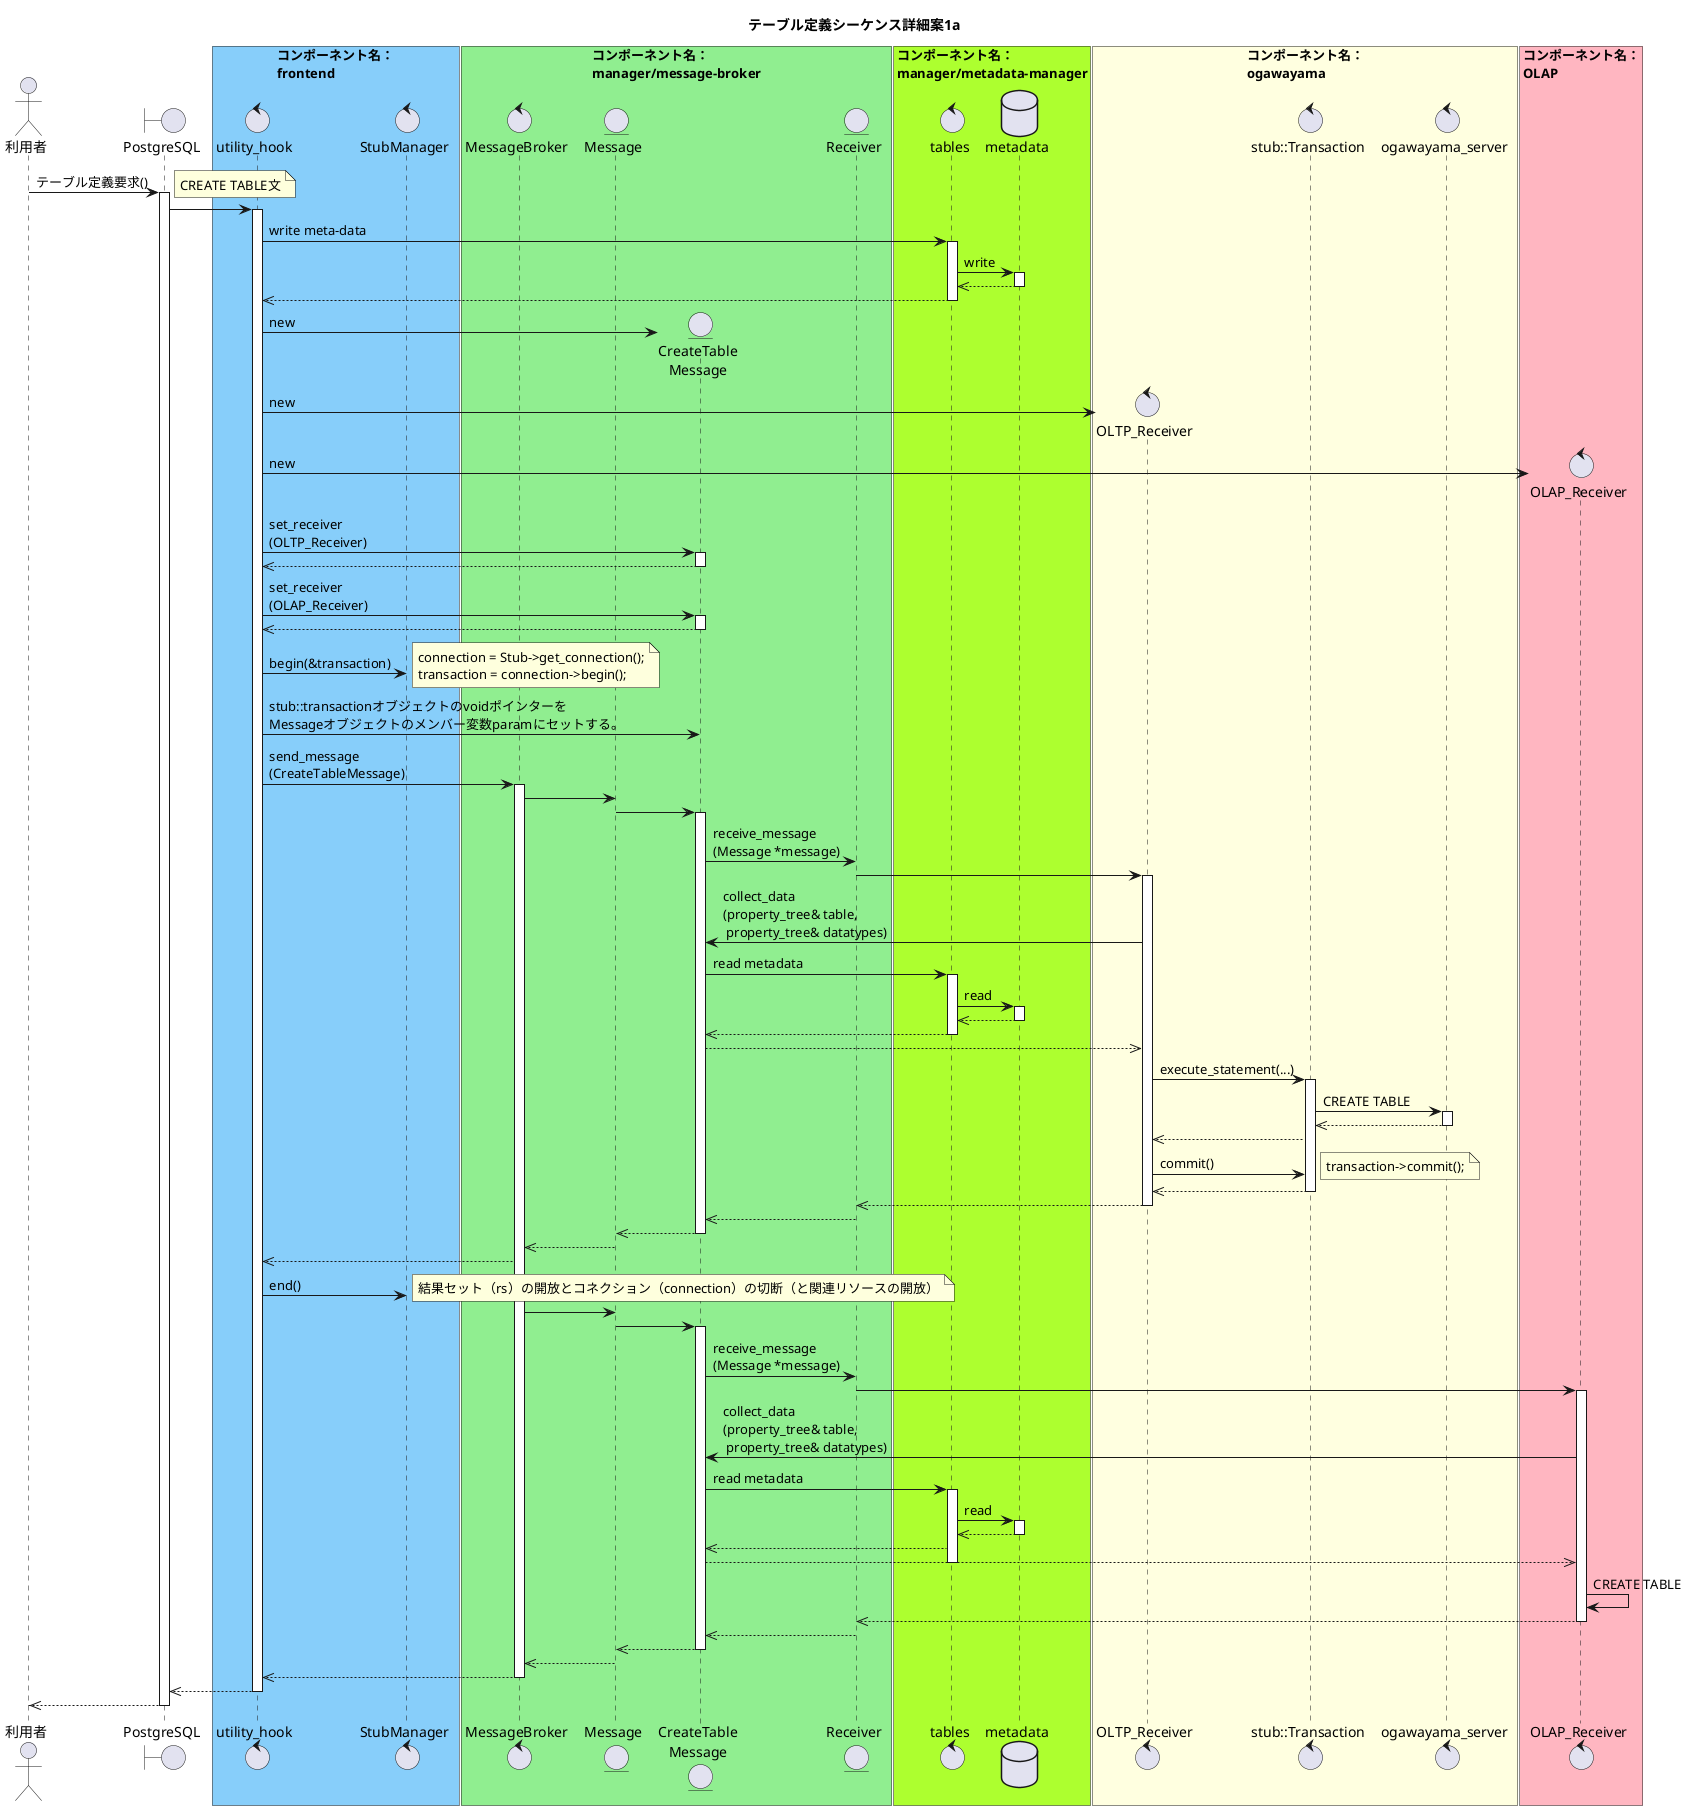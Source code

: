 
' =========================================================
' OLAP/OLTP 案1a
' =========================================================
@startuml テーブル定義シーケンス詳細案1a

title テーブル定義シーケンス詳細案1a

actor 利用者
boundary PostgreSQL

box "コンポーネント名：\nfrontend" #LightSkyBlue
control utility_hook
control StubManager
end box

box "コンポーネント名：\nmanager/message-broker" #LightGreen
control MessageBroker
entity Message
entity "CreateTable\nMessage" as concrete_message
entity Receiver
end box

box "コンポーネント名：\nmanager/metadata-manager" #GreenYellow
control tables
database metadata
end box

box "コンポーネント名：\nogawayama" #LightYellow
control "OLTP_Receiver" as oltp_receiver
control "stub::Transaction" as tran
control ogawayama_server
end box

box "コンポーネント名：\nOLAP" #LightPink
control "OLAP_Receiver" as olap_receiver
end box

利用者 -> PostgreSQL : テーブル定義要求()
activate PostgreSQL
note right
CREATE TABLE文
end note

PostgreSQL -> utility_hook
activate utility_hook
  ' write meta-data
  utility_hook -> tables : write meta-data
  activate tables
    tables -> metadata : write
    activate metadata
    tables <<-- metadata
    deactivate metadata
    utility_hook <<-- tables
  deactivate tables

  ' create objects
  create concrete_message
  utility_hook -> concrete_message : new
  create oltp_receiver
  utility_hook -> oltp_receiver : new
  create olap_receiver
  utility_hook -> olap_receiver : new

  ' set receiver
  utility_hook -> concrete_message : set_receiver\n(OLTP_Receiver)
  activate concrete_message
    utility_hook <<-- concrete_message
  deactivate concrete_message
  utility_hook -> concrete_message : set_receiver\n(OLAP_Receiver)
  activate concrete_message
    utility_hook <<-- concrete_message
  deactivate concrete_message

  ' begin transaction
  utility_hook -> StubManager : begin(&transaction)
  note right
  connection = Stub->get_connection();
  transaction = connection->begin();
  end note
  utility_hook -> concrete_message : stub::transactionオブジェクトのvoidポインターを\nMessageオブジェクトのメンバー変数paramにセットする。

  ' send message to MessageBroker
  utility_hook -> MessageBroker : send_message\n(CreateTableMessage)
  activate MessageBroker

  ' execute command
  MessageBroker -> Message
  Message -> concrete_message
  activate concrete_message
    concrete_message -> Receiver : receive_message\n(Message *message)
    Receiver -> oltp_receiver
    activate oltp_receiver
      oltp_receiver -> concrete_message : collect_data\n(property_tree& table,\n property_tree& datatypes)
      concrete_message -> tables : read metadata
      activate tables
        tables -> metadata : read
        activate metadata
        tables <<-- metadata
        deactivate metadata
        concrete_message <<-- tables
      deactivate tables
      oltp_receiver <<-- concrete_message
      oltp_receiver -> tran : execute_statement(...)
      activate tran
        tran -> ogawayama_server : CREATE TABLE
          activate ogawayama_server
            tran <<-- ogawayama_server
          deactivate ogawayama_server
        oltp_receiver <<-- tran
        oltp_receiver -> tran : commit()
        note right
        transaction->commit();
        end note
        oltp_receiver <<-- tran
      deactivate tran
    Receiver <<-- oltp_receiver
    deactivate oltp_receiver
    concrete_message <<-- Receiver
  Message <<-- concrete_message
  deactivate concrete_message
  MessageBroker <<-- Message
  utility_hook <<-- MessageBroker
  utility_hook -> StubManager : end()
  note right
  結果セット（rs）の開放とコネクション（connection）の切断（と関連リソースの開放）
  end note
  MessageBroker -> Message
  Message -> concrete_message
  activate concrete_message
    concrete_message -> Receiver : receive_message\n(Message *message)
    Receiver -> olap_receiver
    activate olap_receiver
      olap_receiver -> concrete_message : collect_data\n(property_tree& table,\n property_tree& datatypes)
      concrete_message -> tables : read metadata
      activate tables
        tables -> metadata : read
        activate metadata
        tables <<-- metadata
        deactivate metadata
        concrete_message <<-- tables
        olap_receiver <<-- concrete_message
      deactivate tables
      olap_receiver -> olap_receiver : CREATE TABLE
      Receiver <<-- olap_receiver
      deactivate olap_receiver
      concrete_message <<-- Receiver
  Message <<-- concrete_message
  deactivate concrete_message
  MessageBroker <<-- Message
  utility_hook <<-- MessageBroker
  deactivate MessageBroker
PostgreSQL <<-- utility_hook
deactivate utility_hook
利用者 <<-- PostgreSQL
deactivate PostgreSQL

@enduml


' =========================================================
' OLAP/OLTP 案1b (2020/07/28 堀川さんの案)
' =========================================================
@startuml テーブル定義シーケンス詳細案1b

title テーブル定義シーケンス詳細案1b

actor 利用者
boundary PostgreSQL

box "コンポーネント名：\nfrontend" #LightSkyBlue
control utility_hook
control StubManager
end box

box "コンポーネント名：\nmanager/message-broker" #LightGreen
control MessageBroker
entity Message
entity "CreateTable\nMessage" as concrete_message
entity Receiver
end box

box "コンポーネント名：\nmanager/metadata-manager" #GreenYellow
control tables
database metadata
end box

box "コンポーネント名：\nogawayama" #LightYellow
control "stub::Transaction" as tran
control "OLTP_Receiver" as oltp_receiver
control "ogawayama" as ogawayama
end box

box "コンポーネント名：\nOLAP" #LightPink
control "OLAP_Receiver" as olap_receiver
end box

利用者 -> PostgreSQL : テーブル定義要求()
activate PostgreSQL
note right
CREATE TABLE文
end note

PostgreSQL -> utility_hook
activate utility_hook
  ' write meta-data
  utility_hook -> tables : write meta-data
  activate tables
    tables -> metadata : write
    activate metadata
    tables <<-- metadata
    deactivate metadata
    utility_hook <<-- tables
  deactivate tables

  ' create objects
  create concrete_message
  utility_hook -> concrete_message : new
  create olap_receiver
  utility_hook -> olap_receiver : new

  ' set receiver
  utility_hook -> StubManager : begin(&transaction)
  note right
  connection = Stub->get_connection();
  transaction = connection->begin();
  end note
  utility_hook -> tran : get_receiver()
  activate tran
  tran -> ogawayama : get_receiver()
  activate ogawayama
  create oltp_receiver
  ogawayama -> oltp_receiver : new
  tran <<-- ogawayama : OLTP_Receiver
  deactivate ogawayama
  utility_hook <<-- tran
  deactivate tran
  utility_hook -> concrete_message : set_receiver\n(OLTP_Receiver)
  activate concrete_message
    utility_hook <<-- concrete_message
  deactivate concrete_message
  utility_hook -> concrete_message : set_receiver\n(OLAP_Receiver)
  activate concrete_message
    utility_hook <<-- concrete_message
  deactivate concrete_message

  ' send message to MessageBroker
  utility_hook -> MessageBroker : send_message\n(CreateTableMessage)
  activate MessageBroker

  ' execute command
  MessageBroker -> Message
  Message -> concrete_message
  activate concrete_message
    concrete_message -> Receiver : receive_message\n(Message *message)
    Receiver -> oltp_receiver
    activate oltp_receiver
      oltp_receiver -> concrete_message : collect_data\n(property_tree& table,\n property_tree& datatypes)
      concrete_message -> tables : read metadata
      activate tables
        tables -> metadata : read
        activate metadata
        tables <<-- metadata
        deactivate metadata
        concrete_message <<-- tables
      deactivate tables
      oltp_receiver <<-- concrete_message
      oltp_receiver -> ogawayama : CREATE TABLE
      activate ogawayama
      oltp_receiver <<-- ogawayama
      deactivate ogawayama
    Receiver <<-- oltp_receiver
    deactivate oltp_receiver
    concrete_message <<-- Receiver
  Message <<-- concrete_message
  deactivate concrete_message
  MessageBroker <<-- Message
  utility_hook <<-- MessageBroker
  utility_hook -> StubManager : end()
  note right
  結果セット（rs）の開放とコネクション（connection）の切断（と関連リソースの開放）
  end note
  MessageBroker -> Message
  Message -> concrete_message
  activate concrete_message
    concrete_message -> Receiver : receive_message\n(Message *message)
    Receiver -> olap_receiver
    activate olap_receiver
      olap_receiver -> concrete_message : collect_data\n(property_tree& table,\n property_tree& datatypes)
      concrete_message -> tables : read metadata
      activate tables
        tables -> metadata : read
        activate metadata
        tables <<-- metadata
        deactivate metadata
        concrete_message <<-- tables
        olap_receiver <<-- concrete_message
      deactivate tables
      olap_receiver -> olap_receiver : CREATE TABLE
      Receiver <<-- olap_receiver
      deactivate olap_receiver
      concrete_message <<-- Receiver
  Message <<-- concrete_message
  deactivate concrete_message
  MessageBroker <<-- Message
  utility_hook <<-- MessageBroker
  deactivate MessageBroker
PostgreSQL <<-- utility_hook
deactivate utility_hook
利用者 <<-- PostgreSQL
deactivate PostgreSQL

@enduml

' =========================================================
' OLAP/OLTP 案2
' =========================================================
@startuml テーブル定義シーケンス詳細案2

title テーブル定義シーケンス詳細案2

actor 利用者
boundary PostgreSQL

box "コンポーネント名：\nfrontend" #LightSkyBlue
control utility_hook
end box

box "コンポーネント名：\nmanager/message-broker" #LightGreen
control MessageBroker
entity Message
entity "CreateTable\nMessage" as concrete_message
entity Receiver
end box

box "コンポーネント名：\nmanager/metadata-manager" #GreenYellow
control tables
database metadata
end box

box "コンポーネント名：\nfrontend" #LightSkyBlue
control "OLTP_Receiver" as oltp_receiver
control StubManager
end box

box "コンポーネント名：\nogawayama" #LightYellow
control "stub::Transaction" as tran
control ogawayama_server
end box

box "コンポーネント名：\nolap" #LightPink
control "OLAP_Receiver" as olap_receiver
end box


利用者 -> PostgreSQL : テーブル定義要求()
activate PostgreSQL
note right
CREATE TABLE文
end note

PostgreSQL -> utility_hook
activate utility_hook
  ' write meta-data
  utility_hook -> tables : write meta-data
  activate tables
    tables -> metadata : write
    activate metadata
    tables <<-- metadata
    deactivate metadata
    utility_hook <<-- tables
  deactivate tables

  ' create objects
  create concrete_message
  utility_hook -> concrete_message : new
  create oltp_receiver
  utility_hook -> oltp_receiver : new
  create olap_receiver
  utility_hook -> olap_receiver : new

  ' set receiver
  utility_hook -> concrete_message : set_receiver\n(OLTP_Receiver)
  activate concrete_message
    utility_hook <<-- concrete_message
  deactivate concrete_message
  utility_hook -> concrete_message : set_receiver\n(OLAP_Receiver)
  activate concrete_message
    utility_hook <<-- concrete_message
  deactivate concrete_message

  ' send message to MessageBroker
  utility_hook -> MessageBroker : send_message\n(CreateTableMessage)
  activate MessageBroker

  ' execute command
  MessageBroker -> Message
  Message -> concrete_message
  activate concrete_message
    concrete_message -> Receiver : receive_message\n(Message *message)
    Receiver -> oltp_receiver

  ' begin transaction
  create tran
  activate oltp_receiver
  oltp_receiver -> tran : new
  oltp_receiver -> StubManager : begin(&transaction)
  note right
  connection = Stub->get_connection();
  transaction = connection->begin();
  end note
  oltp_receiver -> tran : message(Message *message)
  activate tran
    tran -> concrete_message : collect_data\n(property_tree& table,\n property_tree& datatypes)
    concrete_message -> tables : read metadata
      activate tables
      tables -> metadata : read
      activate metadata
      tables <<-- metadata
      deactivate metadata
      concrete_message <<-- tables
      deactivate tables
        tran <<-- concrete_message
        tran -> ogawayama_server : CREATE TABLE
          activate ogawayama_server
            tran <<-- ogawayama_server
          deactivate ogawayama_server
        oltp_receiver <<-- tran
        oltp_receiver -> tran : commit()
        note right
        transaction->commit()
        end note
        oltp_receiver <<-- tran
      deactivate tran
    oltp_receiver -> StubManager : end()
    note right
    結果セット（rs）の開放とコネクション（connection）の切断（と関連リソースの開放）
    end note
    Receiver <<-- oltp_receiver
    deactivate oltp_receiver
    concrete_message <<-- Receiver
  Message <<-- concrete_message
  deactivate concrete_message
  MessageBroker <<-- Message
  utility_hook <<-- MessageBroker
  MessageBroker -> Message
  Message -> concrete_message
  activate concrete_message
    concrete_message -> Receiver : receive_message\n(Message *message)
    Receiver -> olap_receiver
    activate olap_receiver
      olap_receiver -> concrete_message: collect_data\n(property_tree& table,\n property_tree& datatypes)
      concrete_message -> tables: read metadata
      activate tables
      tables -> metadata : read
      activate metadata
      tables <<-- metadata
      deactivate metadata
      concrete_message <<-- tables
      deactivate tables
      olap_receiver <<-- concrete_message
      olap_receiver -> olap_receiver : CREATE TABLE
      Receiver <<-- olap_receiver
      deactivate olap_receiver
      concrete_message <<-- Receiver
  Message <<-- concrete_message
  deactivate concrete_message
  MessageBroker <<-- Message
  utility_hook <<-- MessageBroker
  deactivate MessageBroker
PostgreSQL <<-- utility_hook
deactivate utility_hook
利用者 <<-- PostgreSQL
deactivate PostgreSQL

@enduml
